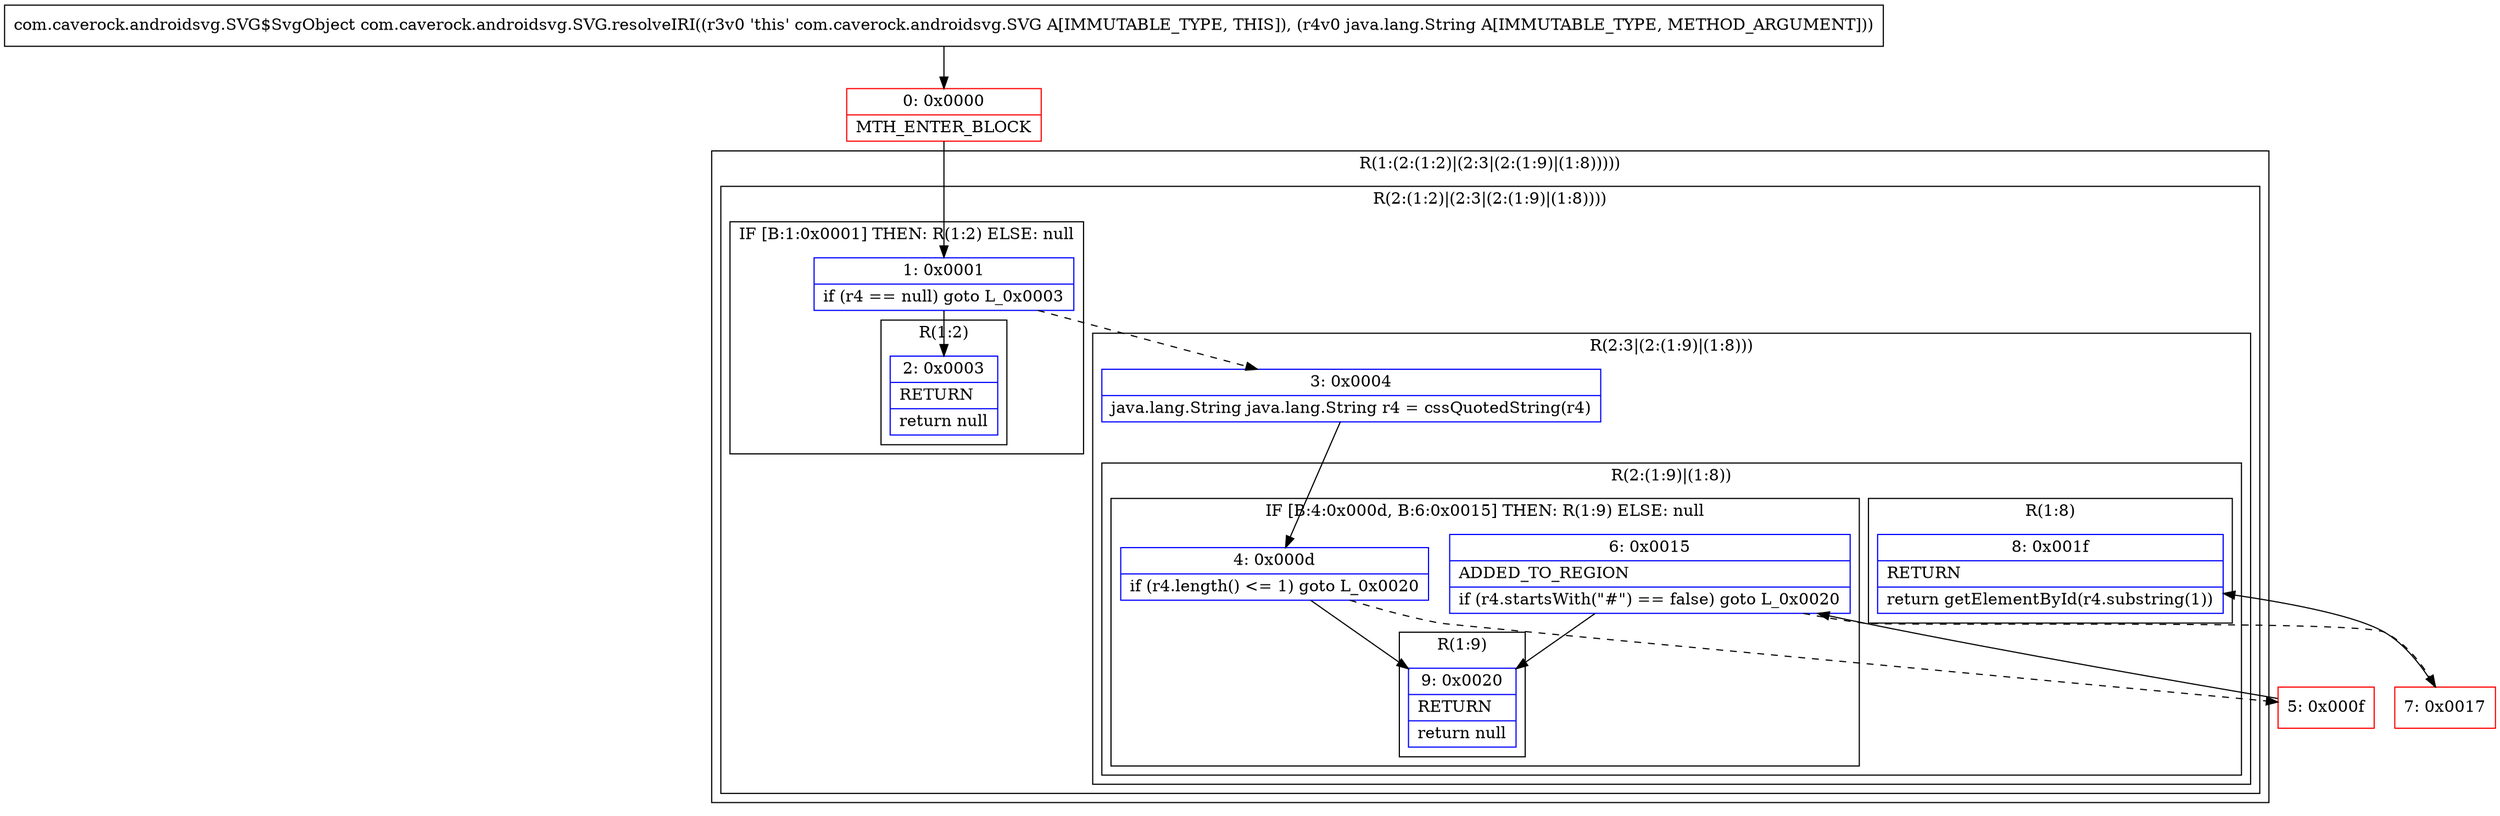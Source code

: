 digraph "CFG forcom.caverock.androidsvg.SVG.resolveIRI(Ljava\/lang\/String;)Lcom\/caverock\/androidsvg\/SVG$SvgObject;" {
subgraph cluster_Region_386906300 {
label = "R(1:(2:(1:2)|(2:3|(2:(1:9)|(1:8)))))";
node [shape=record,color=blue];
subgraph cluster_Region_1287374711 {
label = "R(2:(1:2)|(2:3|(2:(1:9)|(1:8))))";
node [shape=record,color=blue];
subgraph cluster_IfRegion_2064813721 {
label = "IF [B:1:0x0001] THEN: R(1:2) ELSE: null";
node [shape=record,color=blue];
Node_1 [shape=record,label="{1\:\ 0x0001|if (r4 == null) goto L_0x0003\l}"];
subgraph cluster_Region_1439341148 {
label = "R(1:2)";
node [shape=record,color=blue];
Node_2 [shape=record,label="{2\:\ 0x0003|RETURN\l|return null\l}"];
}
}
subgraph cluster_Region_761685740 {
label = "R(2:3|(2:(1:9)|(1:8)))";
node [shape=record,color=blue];
Node_3 [shape=record,label="{3\:\ 0x0004|java.lang.String java.lang.String r4 = cssQuotedString(r4)\l}"];
subgraph cluster_Region_1072304641 {
label = "R(2:(1:9)|(1:8))";
node [shape=record,color=blue];
subgraph cluster_IfRegion_1008719931 {
label = "IF [B:4:0x000d, B:6:0x0015] THEN: R(1:9) ELSE: null";
node [shape=record,color=blue];
Node_4 [shape=record,label="{4\:\ 0x000d|if (r4.length() \<= 1) goto L_0x0020\l}"];
Node_6 [shape=record,label="{6\:\ 0x0015|ADDED_TO_REGION\l|if (r4.startsWith(\"#\") == false) goto L_0x0020\l}"];
subgraph cluster_Region_771287796 {
label = "R(1:9)";
node [shape=record,color=blue];
Node_9 [shape=record,label="{9\:\ 0x0020|RETURN\l|return null\l}"];
}
}
subgraph cluster_Region_753115082 {
label = "R(1:8)";
node [shape=record,color=blue];
Node_8 [shape=record,label="{8\:\ 0x001f|RETURN\l|return getElementById(r4.substring(1))\l}"];
}
}
}
}
}
Node_0 [shape=record,color=red,label="{0\:\ 0x0000|MTH_ENTER_BLOCK\l}"];
Node_5 [shape=record,color=red,label="{5\:\ 0x000f}"];
Node_7 [shape=record,color=red,label="{7\:\ 0x0017}"];
MethodNode[shape=record,label="{com.caverock.androidsvg.SVG$SvgObject com.caverock.androidsvg.SVG.resolveIRI((r3v0 'this' com.caverock.androidsvg.SVG A[IMMUTABLE_TYPE, THIS]), (r4v0 java.lang.String A[IMMUTABLE_TYPE, METHOD_ARGUMENT])) }"];
MethodNode -> Node_0;
Node_1 -> Node_2;
Node_1 -> Node_3[style=dashed];
Node_3 -> Node_4;
Node_4 -> Node_5[style=dashed];
Node_4 -> Node_9;
Node_6 -> Node_7[style=dashed];
Node_6 -> Node_9;
Node_0 -> Node_1;
Node_5 -> Node_6;
Node_7 -> Node_8;
}


